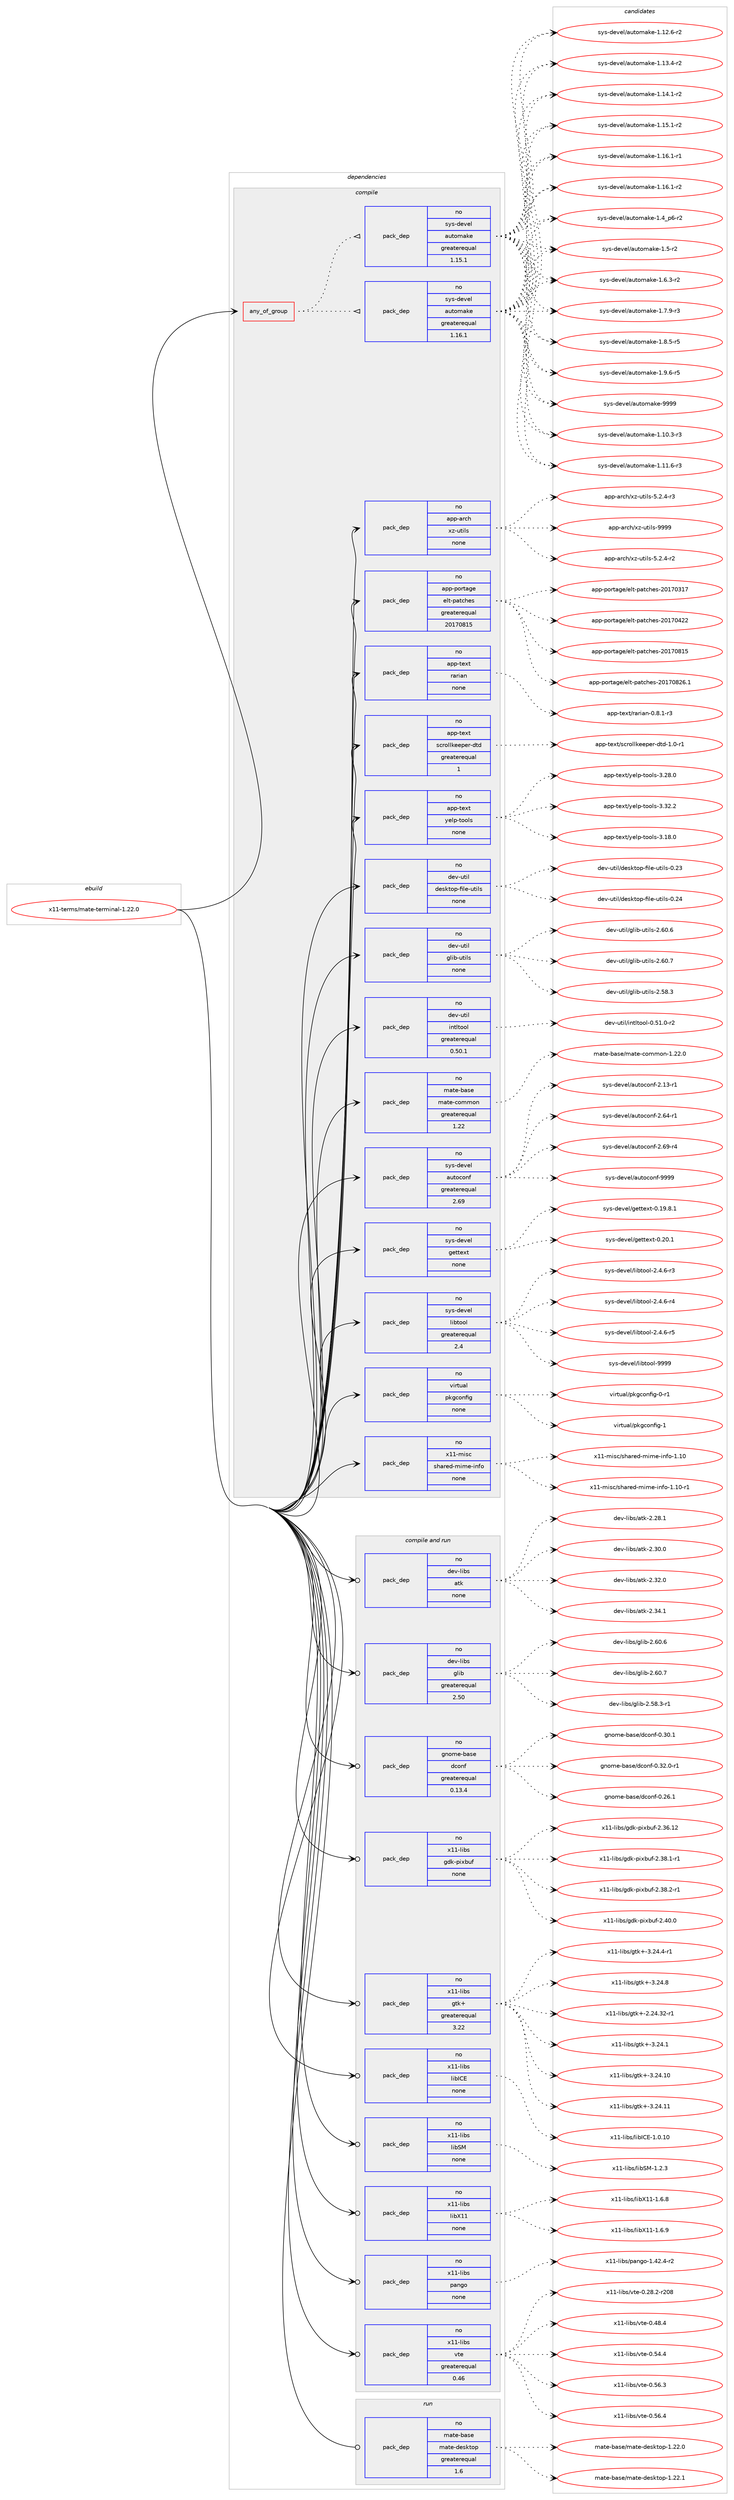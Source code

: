 digraph prolog {

# *************
# Graph options
# *************

newrank=true;
concentrate=true;
compound=true;
graph [rankdir=LR,fontname=Helvetica,fontsize=10,ranksep=1.5];#, ranksep=2.5, nodesep=0.2];
edge  [arrowhead=vee];
node  [fontname=Helvetica,fontsize=10];

# **********
# The ebuild
# **********

subgraph cluster_leftcol {
color=gray;
rank=same;
label=<<i>ebuild</i>>;
id [label="x11-terms/mate-terminal-1.22.0", color=red, width=4, href="../x11-terms/mate-terminal-1.22.0.svg"];
}

# ****************
# The dependencies
# ****************

subgraph cluster_midcol {
color=gray;
label=<<i>dependencies</i>>;
subgraph cluster_compile {
fillcolor="#eeeeee";
style=filled;
label=<<i>compile</i>>;
subgraph any16172 {
dependency923965 [label=<<TABLE BORDER="0" CELLBORDER="1" CELLSPACING="0" CELLPADDING="4"><TR><TD CELLPADDING="10">any_of_group</TD></TR></TABLE>>, shape=none, color=red];subgraph pack686885 {
dependency923966 [label=<<TABLE BORDER="0" CELLBORDER="1" CELLSPACING="0" CELLPADDING="4" WIDTH="220"><TR><TD ROWSPAN="6" CELLPADDING="30">pack_dep</TD></TR><TR><TD WIDTH="110">no</TD></TR><TR><TD>sys-devel</TD></TR><TR><TD>automake</TD></TR><TR><TD>greaterequal</TD></TR><TR><TD>1.16.1</TD></TR></TABLE>>, shape=none, color=blue];
}
dependency923965:e -> dependency923966:w [weight=20,style="dotted",arrowhead="oinv"];
subgraph pack686886 {
dependency923967 [label=<<TABLE BORDER="0" CELLBORDER="1" CELLSPACING="0" CELLPADDING="4" WIDTH="220"><TR><TD ROWSPAN="6" CELLPADDING="30">pack_dep</TD></TR><TR><TD WIDTH="110">no</TD></TR><TR><TD>sys-devel</TD></TR><TR><TD>automake</TD></TR><TR><TD>greaterequal</TD></TR><TR><TD>1.15.1</TD></TR></TABLE>>, shape=none, color=blue];
}
dependency923965:e -> dependency923967:w [weight=20,style="dotted",arrowhead="oinv"];
}
id:e -> dependency923965:w [weight=20,style="solid",arrowhead="vee"];
subgraph pack686887 {
dependency923968 [label=<<TABLE BORDER="0" CELLBORDER="1" CELLSPACING="0" CELLPADDING="4" WIDTH="220"><TR><TD ROWSPAN="6" CELLPADDING="30">pack_dep</TD></TR><TR><TD WIDTH="110">no</TD></TR><TR><TD>app-arch</TD></TR><TR><TD>xz-utils</TD></TR><TR><TD>none</TD></TR><TR><TD></TD></TR></TABLE>>, shape=none, color=blue];
}
id:e -> dependency923968:w [weight=20,style="solid",arrowhead="vee"];
subgraph pack686888 {
dependency923969 [label=<<TABLE BORDER="0" CELLBORDER="1" CELLSPACING="0" CELLPADDING="4" WIDTH="220"><TR><TD ROWSPAN="6" CELLPADDING="30">pack_dep</TD></TR><TR><TD WIDTH="110">no</TD></TR><TR><TD>app-portage</TD></TR><TR><TD>elt-patches</TD></TR><TR><TD>greaterequal</TD></TR><TR><TD>20170815</TD></TR></TABLE>>, shape=none, color=blue];
}
id:e -> dependency923969:w [weight=20,style="solid",arrowhead="vee"];
subgraph pack686889 {
dependency923970 [label=<<TABLE BORDER="0" CELLBORDER="1" CELLSPACING="0" CELLPADDING="4" WIDTH="220"><TR><TD ROWSPAN="6" CELLPADDING="30">pack_dep</TD></TR><TR><TD WIDTH="110">no</TD></TR><TR><TD>app-text</TD></TR><TR><TD>rarian</TD></TR><TR><TD>none</TD></TR><TR><TD></TD></TR></TABLE>>, shape=none, color=blue];
}
id:e -> dependency923970:w [weight=20,style="solid",arrowhead="vee"];
subgraph pack686890 {
dependency923971 [label=<<TABLE BORDER="0" CELLBORDER="1" CELLSPACING="0" CELLPADDING="4" WIDTH="220"><TR><TD ROWSPAN="6" CELLPADDING="30">pack_dep</TD></TR><TR><TD WIDTH="110">no</TD></TR><TR><TD>app-text</TD></TR><TR><TD>scrollkeeper-dtd</TD></TR><TR><TD>greaterequal</TD></TR><TR><TD>1</TD></TR></TABLE>>, shape=none, color=blue];
}
id:e -> dependency923971:w [weight=20,style="solid",arrowhead="vee"];
subgraph pack686891 {
dependency923972 [label=<<TABLE BORDER="0" CELLBORDER="1" CELLSPACING="0" CELLPADDING="4" WIDTH="220"><TR><TD ROWSPAN="6" CELLPADDING="30">pack_dep</TD></TR><TR><TD WIDTH="110">no</TD></TR><TR><TD>app-text</TD></TR><TR><TD>yelp-tools</TD></TR><TR><TD>none</TD></TR><TR><TD></TD></TR></TABLE>>, shape=none, color=blue];
}
id:e -> dependency923972:w [weight=20,style="solid",arrowhead="vee"];
subgraph pack686892 {
dependency923973 [label=<<TABLE BORDER="0" CELLBORDER="1" CELLSPACING="0" CELLPADDING="4" WIDTH="220"><TR><TD ROWSPAN="6" CELLPADDING="30">pack_dep</TD></TR><TR><TD WIDTH="110">no</TD></TR><TR><TD>dev-util</TD></TR><TR><TD>desktop-file-utils</TD></TR><TR><TD>none</TD></TR><TR><TD></TD></TR></TABLE>>, shape=none, color=blue];
}
id:e -> dependency923973:w [weight=20,style="solid",arrowhead="vee"];
subgraph pack686893 {
dependency923974 [label=<<TABLE BORDER="0" CELLBORDER="1" CELLSPACING="0" CELLPADDING="4" WIDTH="220"><TR><TD ROWSPAN="6" CELLPADDING="30">pack_dep</TD></TR><TR><TD WIDTH="110">no</TD></TR><TR><TD>dev-util</TD></TR><TR><TD>glib-utils</TD></TR><TR><TD>none</TD></TR><TR><TD></TD></TR></TABLE>>, shape=none, color=blue];
}
id:e -> dependency923974:w [weight=20,style="solid",arrowhead="vee"];
subgraph pack686894 {
dependency923975 [label=<<TABLE BORDER="0" CELLBORDER="1" CELLSPACING="0" CELLPADDING="4" WIDTH="220"><TR><TD ROWSPAN="6" CELLPADDING="30">pack_dep</TD></TR><TR><TD WIDTH="110">no</TD></TR><TR><TD>dev-util</TD></TR><TR><TD>intltool</TD></TR><TR><TD>greaterequal</TD></TR><TR><TD>0.50.1</TD></TR></TABLE>>, shape=none, color=blue];
}
id:e -> dependency923975:w [weight=20,style="solid",arrowhead="vee"];
subgraph pack686895 {
dependency923976 [label=<<TABLE BORDER="0" CELLBORDER="1" CELLSPACING="0" CELLPADDING="4" WIDTH="220"><TR><TD ROWSPAN="6" CELLPADDING="30">pack_dep</TD></TR><TR><TD WIDTH="110">no</TD></TR><TR><TD>mate-base</TD></TR><TR><TD>mate-common</TD></TR><TR><TD>greaterequal</TD></TR><TR><TD>1.22</TD></TR></TABLE>>, shape=none, color=blue];
}
id:e -> dependency923976:w [weight=20,style="solid",arrowhead="vee"];
subgraph pack686896 {
dependency923977 [label=<<TABLE BORDER="0" CELLBORDER="1" CELLSPACING="0" CELLPADDING="4" WIDTH="220"><TR><TD ROWSPAN="6" CELLPADDING="30">pack_dep</TD></TR><TR><TD WIDTH="110">no</TD></TR><TR><TD>sys-devel</TD></TR><TR><TD>autoconf</TD></TR><TR><TD>greaterequal</TD></TR><TR><TD>2.69</TD></TR></TABLE>>, shape=none, color=blue];
}
id:e -> dependency923977:w [weight=20,style="solid",arrowhead="vee"];
subgraph pack686897 {
dependency923978 [label=<<TABLE BORDER="0" CELLBORDER="1" CELLSPACING="0" CELLPADDING="4" WIDTH="220"><TR><TD ROWSPAN="6" CELLPADDING="30">pack_dep</TD></TR><TR><TD WIDTH="110">no</TD></TR><TR><TD>sys-devel</TD></TR><TR><TD>gettext</TD></TR><TR><TD>none</TD></TR><TR><TD></TD></TR></TABLE>>, shape=none, color=blue];
}
id:e -> dependency923978:w [weight=20,style="solid",arrowhead="vee"];
subgraph pack686898 {
dependency923979 [label=<<TABLE BORDER="0" CELLBORDER="1" CELLSPACING="0" CELLPADDING="4" WIDTH="220"><TR><TD ROWSPAN="6" CELLPADDING="30">pack_dep</TD></TR><TR><TD WIDTH="110">no</TD></TR><TR><TD>sys-devel</TD></TR><TR><TD>libtool</TD></TR><TR><TD>greaterequal</TD></TR><TR><TD>2.4</TD></TR></TABLE>>, shape=none, color=blue];
}
id:e -> dependency923979:w [weight=20,style="solid",arrowhead="vee"];
subgraph pack686899 {
dependency923980 [label=<<TABLE BORDER="0" CELLBORDER="1" CELLSPACING="0" CELLPADDING="4" WIDTH="220"><TR><TD ROWSPAN="6" CELLPADDING="30">pack_dep</TD></TR><TR><TD WIDTH="110">no</TD></TR><TR><TD>virtual</TD></TR><TR><TD>pkgconfig</TD></TR><TR><TD>none</TD></TR><TR><TD></TD></TR></TABLE>>, shape=none, color=blue];
}
id:e -> dependency923980:w [weight=20,style="solid",arrowhead="vee"];
subgraph pack686900 {
dependency923981 [label=<<TABLE BORDER="0" CELLBORDER="1" CELLSPACING="0" CELLPADDING="4" WIDTH="220"><TR><TD ROWSPAN="6" CELLPADDING="30">pack_dep</TD></TR><TR><TD WIDTH="110">no</TD></TR><TR><TD>x11-misc</TD></TR><TR><TD>shared-mime-info</TD></TR><TR><TD>none</TD></TR><TR><TD></TD></TR></TABLE>>, shape=none, color=blue];
}
id:e -> dependency923981:w [weight=20,style="solid",arrowhead="vee"];
}
subgraph cluster_compileandrun {
fillcolor="#eeeeee";
style=filled;
label=<<i>compile and run</i>>;
subgraph pack686901 {
dependency923982 [label=<<TABLE BORDER="0" CELLBORDER="1" CELLSPACING="0" CELLPADDING="4" WIDTH="220"><TR><TD ROWSPAN="6" CELLPADDING="30">pack_dep</TD></TR><TR><TD WIDTH="110">no</TD></TR><TR><TD>dev-libs</TD></TR><TR><TD>atk</TD></TR><TR><TD>none</TD></TR><TR><TD></TD></TR></TABLE>>, shape=none, color=blue];
}
id:e -> dependency923982:w [weight=20,style="solid",arrowhead="odotvee"];
subgraph pack686902 {
dependency923983 [label=<<TABLE BORDER="0" CELLBORDER="1" CELLSPACING="0" CELLPADDING="4" WIDTH="220"><TR><TD ROWSPAN="6" CELLPADDING="30">pack_dep</TD></TR><TR><TD WIDTH="110">no</TD></TR><TR><TD>dev-libs</TD></TR><TR><TD>glib</TD></TR><TR><TD>greaterequal</TD></TR><TR><TD>2.50</TD></TR></TABLE>>, shape=none, color=blue];
}
id:e -> dependency923983:w [weight=20,style="solid",arrowhead="odotvee"];
subgraph pack686903 {
dependency923984 [label=<<TABLE BORDER="0" CELLBORDER="1" CELLSPACING="0" CELLPADDING="4" WIDTH="220"><TR><TD ROWSPAN="6" CELLPADDING="30">pack_dep</TD></TR><TR><TD WIDTH="110">no</TD></TR><TR><TD>gnome-base</TD></TR><TR><TD>dconf</TD></TR><TR><TD>greaterequal</TD></TR><TR><TD>0.13.4</TD></TR></TABLE>>, shape=none, color=blue];
}
id:e -> dependency923984:w [weight=20,style="solid",arrowhead="odotvee"];
subgraph pack686904 {
dependency923985 [label=<<TABLE BORDER="0" CELLBORDER="1" CELLSPACING="0" CELLPADDING="4" WIDTH="220"><TR><TD ROWSPAN="6" CELLPADDING="30">pack_dep</TD></TR><TR><TD WIDTH="110">no</TD></TR><TR><TD>x11-libs</TD></TR><TR><TD>gdk-pixbuf</TD></TR><TR><TD>none</TD></TR><TR><TD></TD></TR></TABLE>>, shape=none, color=blue];
}
id:e -> dependency923985:w [weight=20,style="solid",arrowhead="odotvee"];
subgraph pack686905 {
dependency923986 [label=<<TABLE BORDER="0" CELLBORDER="1" CELLSPACING="0" CELLPADDING="4" WIDTH="220"><TR><TD ROWSPAN="6" CELLPADDING="30">pack_dep</TD></TR><TR><TD WIDTH="110">no</TD></TR><TR><TD>x11-libs</TD></TR><TR><TD>gtk+</TD></TR><TR><TD>greaterequal</TD></TR><TR><TD>3.22</TD></TR></TABLE>>, shape=none, color=blue];
}
id:e -> dependency923986:w [weight=20,style="solid",arrowhead="odotvee"];
subgraph pack686906 {
dependency923987 [label=<<TABLE BORDER="0" CELLBORDER="1" CELLSPACING="0" CELLPADDING="4" WIDTH="220"><TR><TD ROWSPAN="6" CELLPADDING="30">pack_dep</TD></TR><TR><TD WIDTH="110">no</TD></TR><TR><TD>x11-libs</TD></TR><TR><TD>libICE</TD></TR><TR><TD>none</TD></TR><TR><TD></TD></TR></TABLE>>, shape=none, color=blue];
}
id:e -> dependency923987:w [weight=20,style="solid",arrowhead="odotvee"];
subgraph pack686907 {
dependency923988 [label=<<TABLE BORDER="0" CELLBORDER="1" CELLSPACING="0" CELLPADDING="4" WIDTH="220"><TR><TD ROWSPAN="6" CELLPADDING="30">pack_dep</TD></TR><TR><TD WIDTH="110">no</TD></TR><TR><TD>x11-libs</TD></TR><TR><TD>libSM</TD></TR><TR><TD>none</TD></TR><TR><TD></TD></TR></TABLE>>, shape=none, color=blue];
}
id:e -> dependency923988:w [weight=20,style="solid",arrowhead="odotvee"];
subgraph pack686908 {
dependency923989 [label=<<TABLE BORDER="0" CELLBORDER="1" CELLSPACING="0" CELLPADDING="4" WIDTH="220"><TR><TD ROWSPAN="6" CELLPADDING="30">pack_dep</TD></TR><TR><TD WIDTH="110">no</TD></TR><TR><TD>x11-libs</TD></TR><TR><TD>libX11</TD></TR><TR><TD>none</TD></TR><TR><TD></TD></TR></TABLE>>, shape=none, color=blue];
}
id:e -> dependency923989:w [weight=20,style="solid",arrowhead="odotvee"];
subgraph pack686909 {
dependency923990 [label=<<TABLE BORDER="0" CELLBORDER="1" CELLSPACING="0" CELLPADDING="4" WIDTH="220"><TR><TD ROWSPAN="6" CELLPADDING="30">pack_dep</TD></TR><TR><TD WIDTH="110">no</TD></TR><TR><TD>x11-libs</TD></TR><TR><TD>pango</TD></TR><TR><TD>none</TD></TR><TR><TD></TD></TR></TABLE>>, shape=none, color=blue];
}
id:e -> dependency923990:w [weight=20,style="solid",arrowhead="odotvee"];
subgraph pack686910 {
dependency923991 [label=<<TABLE BORDER="0" CELLBORDER="1" CELLSPACING="0" CELLPADDING="4" WIDTH="220"><TR><TD ROWSPAN="6" CELLPADDING="30">pack_dep</TD></TR><TR><TD WIDTH="110">no</TD></TR><TR><TD>x11-libs</TD></TR><TR><TD>vte</TD></TR><TR><TD>greaterequal</TD></TR><TR><TD>0.46</TD></TR></TABLE>>, shape=none, color=blue];
}
id:e -> dependency923991:w [weight=20,style="solid",arrowhead="odotvee"];
}
subgraph cluster_run {
fillcolor="#eeeeee";
style=filled;
label=<<i>run</i>>;
subgraph pack686911 {
dependency923992 [label=<<TABLE BORDER="0" CELLBORDER="1" CELLSPACING="0" CELLPADDING="4" WIDTH="220"><TR><TD ROWSPAN="6" CELLPADDING="30">pack_dep</TD></TR><TR><TD WIDTH="110">no</TD></TR><TR><TD>mate-base</TD></TR><TR><TD>mate-desktop</TD></TR><TR><TD>greaterequal</TD></TR><TR><TD>1.6</TD></TR></TABLE>>, shape=none, color=blue];
}
id:e -> dependency923992:w [weight=20,style="solid",arrowhead="odot"];
}
}

# **************
# The candidates
# **************

subgraph cluster_choices {
rank=same;
color=gray;
label=<<i>candidates</i>>;

subgraph choice686885 {
color=black;
nodesep=1;
choice11512111545100101118101108479711711611110997107101454946494846514511451 [label="sys-devel/automake-1.10.3-r3", color=red, width=4,href="../sys-devel/automake-1.10.3-r3.svg"];
choice11512111545100101118101108479711711611110997107101454946494946544511451 [label="sys-devel/automake-1.11.6-r3", color=red, width=4,href="../sys-devel/automake-1.11.6-r3.svg"];
choice11512111545100101118101108479711711611110997107101454946495046544511450 [label="sys-devel/automake-1.12.6-r2", color=red, width=4,href="../sys-devel/automake-1.12.6-r2.svg"];
choice11512111545100101118101108479711711611110997107101454946495146524511450 [label="sys-devel/automake-1.13.4-r2", color=red, width=4,href="../sys-devel/automake-1.13.4-r2.svg"];
choice11512111545100101118101108479711711611110997107101454946495246494511450 [label="sys-devel/automake-1.14.1-r2", color=red, width=4,href="../sys-devel/automake-1.14.1-r2.svg"];
choice11512111545100101118101108479711711611110997107101454946495346494511450 [label="sys-devel/automake-1.15.1-r2", color=red, width=4,href="../sys-devel/automake-1.15.1-r2.svg"];
choice11512111545100101118101108479711711611110997107101454946495446494511449 [label="sys-devel/automake-1.16.1-r1", color=red, width=4,href="../sys-devel/automake-1.16.1-r1.svg"];
choice11512111545100101118101108479711711611110997107101454946495446494511450 [label="sys-devel/automake-1.16.1-r2", color=red, width=4,href="../sys-devel/automake-1.16.1-r2.svg"];
choice115121115451001011181011084797117116111109971071014549465295112544511450 [label="sys-devel/automake-1.4_p6-r2", color=red, width=4,href="../sys-devel/automake-1.4_p6-r2.svg"];
choice11512111545100101118101108479711711611110997107101454946534511450 [label="sys-devel/automake-1.5-r2", color=red, width=4,href="../sys-devel/automake-1.5-r2.svg"];
choice115121115451001011181011084797117116111109971071014549465446514511450 [label="sys-devel/automake-1.6.3-r2", color=red, width=4,href="../sys-devel/automake-1.6.3-r2.svg"];
choice115121115451001011181011084797117116111109971071014549465546574511451 [label="sys-devel/automake-1.7.9-r3", color=red, width=4,href="../sys-devel/automake-1.7.9-r3.svg"];
choice115121115451001011181011084797117116111109971071014549465646534511453 [label="sys-devel/automake-1.8.5-r5", color=red, width=4,href="../sys-devel/automake-1.8.5-r5.svg"];
choice115121115451001011181011084797117116111109971071014549465746544511453 [label="sys-devel/automake-1.9.6-r5", color=red, width=4,href="../sys-devel/automake-1.9.6-r5.svg"];
choice115121115451001011181011084797117116111109971071014557575757 [label="sys-devel/automake-9999", color=red, width=4,href="../sys-devel/automake-9999.svg"];
dependency923966:e -> choice11512111545100101118101108479711711611110997107101454946494846514511451:w [style=dotted,weight="100"];
dependency923966:e -> choice11512111545100101118101108479711711611110997107101454946494946544511451:w [style=dotted,weight="100"];
dependency923966:e -> choice11512111545100101118101108479711711611110997107101454946495046544511450:w [style=dotted,weight="100"];
dependency923966:e -> choice11512111545100101118101108479711711611110997107101454946495146524511450:w [style=dotted,weight="100"];
dependency923966:e -> choice11512111545100101118101108479711711611110997107101454946495246494511450:w [style=dotted,weight="100"];
dependency923966:e -> choice11512111545100101118101108479711711611110997107101454946495346494511450:w [style=dotted,weight="100"];
dependency923966:e -> choice11512111545100101118101108479711711611110997107101454946495446494511449:w [style=dotted,weight="100"];
dependency923966:e -> choice11512111545100101118101108479711711611110997107101454946495446494511450:w [style=dotted,weight="100"];
dependency923966:e -> choice115121115451001011181011084797117116111109971071014549465295112544511450:w [style=dotted,weight="100"];
dependency923966:e -> choice11512111545100101118101108479711711611110997107101454946534511450:w [style=dotted,weight="100"];
dependency923966:e -> choice115121115451001011181011084797117116111109971071014549465446514511450:w [style=dotted,weight="100"];
dependency923966:e -> choice115121115451001011181011084797117116111109971071014549465546574511451:w [style=dotted,weight="100"];
dependency923966:e -> choice115121115451001011181011084797117116111109971071014549465646534511453:w [style=dotted,weight="100"];
dependency923966:e -> choice115121115451001011181011084797117116111109971071014549465746544511453:w [style=dotted,weight="100"];
dependency923966:e -> choice115121115451001011181011084797117116111109971071014557575757:w [style=dotted,weight="100"];
}
subgraph choice686886 {
color=black;
nodesep=1;
choice11512111545100101118101108479711711611110997107101454946494846514511451 [label="sys-devel/automake-1.10.3-r3", color=red, width=4,href="../sys-devel/automake-1.10.3-r3.svg"];
choice11512111545100101118101108479711711611110997107101454946494946544511451 [label="sys-devel/automake-1.11.6-r3", color=red, width=4,href="../sys-devel/automake-1.11.6-r3.svg"];
choice11512111545100101118101108479711711611110997107101454946495046544511450 [label="sys-devel/automake-1.12.6-r2", color=red, width=4,href="../sys-devel/automake-1.12.6-r2.svg"];
choice11512111545100101118101108479711711611110997107101454946495146524511450 [label="sys-devel/automake-1.13.4-r2", color=red, width=4,href="../sys-devel/automake-1.13.4-r2.svg"];
choice11512111545100101118101108479711711611110997107101454946495246494511450 [label="sys-devel/automake-1.14.1-r2", color=red, width=4,href="../sys-devel/automake-1.14.1-r2.svg"];
choice11512111545100101118101108479711711611110997107101454946495346494511450 [label="sys-devel/automake-1.15.1-r2", color=red, width=4,href="../sys-devel/automake-1.15.1-r2.svg"];
choice11512111545100101118101108479711711611110997107101454946495446494511449 [label="sys-devel/automake-1.16.1-r1", color=red, width=4,href="../sys-devel/automake-1.16.1-r1.svg"];
choice11512111545100101118101108479711711611110997107101454946495446494511450 [label="sys-devel/automake-1.16.1-r2", color=red, width=4,href="../sys-devel/automake-1.16.1-r2.svg"];
choice115121115451001011181011084797117116111109971071014549465295112544511450 [label="sys-devel/automake-1.4_p6-r2", color=red, width=4,href="../sys-devel/automake-1.4_p6-r2.svg"];
choice11512111545100101118101108479711711611110997107101454946534511450 [label="sys-devel/automake-1.5-r2", color=red, width=4,href="../sys-devel/automake-1.5-r2.svg"];
choice115121115451001011181011084797117116111109971071014549465446514511450 [label="sys-devel/automake-1.6.3-r2", color=red, width=4,href="../sys-devel/automake-1.6.3-r2.svg"];
choice115121115451001011181011084797117116111109971071014549465546574511451 [label="sys-devel/automake-1.7.9-r3", color=red, width=4,href="../sys-devel/automake-1.7.9-r3.svg"];
choice115121115451001011181011084797117116111109971071014549465646534511453 [label="sys-devel/automake-1.8.5-r5", color=red, width=4,href="../sys-devel/automake-1.8.5-r5.svg"];
choice115121115451001011181011084797117116111109971071014549465746544511453 [label="sys-devel/automake-1.9.6-r5", color=red, width=4,href="../sys-devel/automake-1.9.6-r5.svg"];
choice115121115451001011181011084797117116111109971071014557575757 [label="sys-devel/automake-9999", color=red, width=4,href="../sys-devel/automake-9999.svg"];
dependency923967:e -> choice11512111545100101118101108479711711611110997107101454946494846514511451:w [style=dotted,weight="100"];
dependency923967:e -> choice11512111545100101118101108479711711611110997107101454946494946544511451:w [style=dotted,weight="100"];
dependency923967:e -> choice11512111545100101118101108479711711611110997107101454946495046544511450:w [style=dotted,weight="100"];
dependency923967:e -> choice11512111545100101118101108479711711611110997107101454946495146524511450:w [style=dotted,weight="100"];
dependency923967:e -> choice11512111545100101118101108479711711611110997107101454946495246494511450:w [style=dotted,weight="100"];
dependency923967:e -> choice11512111545100101118101108479711711611110997107101454946495346494511450:w [style=dotted,weight="100"];
dependency923967:e -> choice11512111545100101118101108479711711611110997107101454946495446494511449:w [style=dotted,weight="100"];
dependency923967:e -> choice11512111545100101118101108479711711611110997107101454946495446494511450:w [style=dotted,weight="100"];
dependency923967:e -> choice115121115451001011181011084797117116111109971071014549465295112544511450:w [style=dotted,weight="100"];
dependency923967:e -> choice11512111545100101118101108479711711611110997107101454946534511450:w [style=dotted,weight="100"];
dependency923967:e -> choice115121115451001011181011084797117116111109971071014549465446514511450:w [style=dotted,weight="100"];
dependency923967:e -> choice115121115451001011181011084797117116111109971071014549465546574511451:w [style=dotted,weight="100"];
dependency923967:e -> choice115121115451001011181011084797117116111109971071014549465646534511453:w [style=dotted,weight="100"];
dependency923967:e -> choice115121115451001011181011084797117116111109971071014549465746544511453:w [style=dotted,weight="100"];
dependency923967:e -> choice115121115451001011181011084797117116111109971071014557575757:w [style=dotted,weight="100"];
}
subgraph choice686887 {
color=black;
nodesep=1;
choice9711211245971149910447120122451171161051081154553465046524511450 [label="app-arch/xz-utils-5.2.4-r2", color=red, width=4,href="../app-arch/xz-utils-5.2.4-r2.svg"];
choice9711211245971149910447120122451171161051081154553465046524511451 [label="app-arch/xz-utils-5.2.4-r3", color=red, width=4,href="../app-arch/xz-utils-5.2.4-r3.svg"];
choice9711211245971149910447120122451171161051081154557575757 [label="app-arch/xz-utils-9999", color=red, width=4,href="../app-arch/xz-utils-9999.svg"];
dependency923968:e -> choice9711211245971149910447120122451171161051081154553465046524511450:w [style=dotted,weight="100"];
dependency923968:e -> choice9711211245971149910447120122451171161051081154553465046524511451:w [style=dotted,weight="100"];
dependency923968:e -> choice9711211245971149910447120122451171161051081154557575757:w [style=dotted,weight="100"];
}
subgraph choice686888 {
color=black;
nodesep=1;
choice97112112451121111141169710310147101108116451129711699104101115455048495548514955 [label="app-portage/elt-patches-20170317", color=red, width=4,href="../app-portage/elt-patches-20170317.svg"];
choice97112112451121111141169710310147101108116451129711699104101115455048495548525050 [label="app-portage/elt-patches-20170422", color=red, width=4,href="../app-portage/elt-patches-20170422.svg"];
choice97112112451121111141169710310147101108116451129711699104101115455048495548564953 [label="app-portage/elt-patches-20170815", color=red, width=4,href="../app-portage/elt-patches-20170815.svg"];
choice971121124511211111411697103101471011081164511297116991041011154550484955485650544649 [label="app-portage/elt-patches-20170826.1", color=red, width=4,href="../app-portage/elt-patches-20170826.1.svg"];
dependency923969:e -> choice97112112451121111141169710310147101108116451129711699104101115455048495548514955:w [style=dotted,weight="100"];
dependency923969:e -> choice97112112451121111141169710310147101108116451129711699104101115455048495548525050:w [style=dotted,weight="100"];
dependency923969:e -> choice97112112451121111141169710310147101108116451129711699104101115455048495548564953:w [style=dotted,weight="100"];
dependency923969:e -> choice971121124511211111411697103101471011081164511297116991041011154550484955485650544649:w [style=dotted,weight="100"];
}
subgraph choice686889 {
color=black;
nodesep=1;
choice97112112451161011201164711497114105971104548465646494511451 [label="app-text/rarian-0.8.1-r3", color=red, width=4,href="../app-text/rarian-0.8.1-r3.svg"];
dependency923970:e -> choice97112112451161011201164711497114105971104548465646494511451:w [style=dotted,weight="100"];
}
subgraph choice686890 {
color=black;
nodesep=1;
choice9711211245116101120116471159911411110810810710110111210111445100116100454946484511449 [label="app-text/scrollkeeper-dtd-1.0-r1", color=red, width=4,href="../app-text/scrollkeeper-dtd-1.0-r1.svg"];
dependency923971:e -> choice9711211245116101120116471159911411110810810710110111210111445100116100454946484511449:w [style=dotted,weight="100"];
}
subgraph choice686891 {
color=black;
nodesep=1;
choice9711211245116101120116471211011081124511611111110811545514649564648 [label="app-text/yelp-tools-3.18.0", color=red, width=4,href="../app-text/yelp-tools-3.18.0.svg"];
choice9711211245116101120116471211011081124511611111110811545514650564648 [label="app-text/yelp-tools-3.28.0", color=red, width=4,href="../app-text/yelp-tools-3.28.0.svg"];
choice9711211245116101120116471211011081124511611111110811545514651504650 [label="app-text/yelp-tools-3.32.2", color=red, width=4,href="../app-text/yelp-tools-3.32.2.svg"];
dependency923972:e -> choice9711211245116101120116471211011081124511611111110811545514649564648:w [style=dotted,weight="100"];
dependency923972:e -> choice9711211245116101120116471211011081124511611111110811545514650564648:w [style=dotted,weight="100"];
dependency923972:e -> choice9711211245116101120116471211011081124511611111110811545514651504650:w [style=dotted,weight="100"];
}
subgraph choice686892 {
color=black;
nodesep=1;
choice100101118451171161051084710010111510711611111245102105108101451171161051081154548465051 [label="dev-util/desktop-file-utils-0.23", color=red, width=4,href="../dev-util/desktop-file-utils-0.23.svg"];
choice100101118451171161051084710010111510711611111245102105108101451171161051081154548465052 [label="dev-util/desktop-file-utils-0.24", color=red, width=4,href="../dev-util/desktop-file-utils-0.24.svg"];
dependency923973:e -> choice100101118451171161051084710010111510711611111245102105108101451171161051081154548465051:w [style=dotted,weight="100"];
dependency923973:e -> choice100101118451171161051084710010111510711611111245102105108101451171161051081154548465052:w [style=dotted,weight="100"];
}
subgraph choice686893 {
color=black;
nodesep=1;
choice1001011184511711610510847103108105984511711610510811545504653564651 [label="dev-util/glib-utils-2.58.3", color=red, width=4,href="../dev-util/glib-utils-2.58.3.svg"];
choice1001011184511711610510847103108105984511711610510811545504654484654 [label="dev-util/glib-utils-2.60.6", color=red, width=4,href="../dev-util/glib-utils-2.60.6.svg"];
choice1001011184511711610510847103108105984511711610510811545504654484655 [label="dev-util/glib-utils-2.60.7", color=red, width=4,href="../dev-util/glib-utils-2.60.7.svg"];
dependency923974:e -> choice1001011184511711610510847103108105984511711610510811545504653564651:w [style=dotted,weight="100"];
dependency923974:e -> choice1001011184511711610510847103108105984511711610510811545504654484654:w [style=dotted,weight="100"];
dependency923974:e -> choice1001011184511711610510847103108105984511711610510811545504654484655:w [style=dotted,weight="100"];
}
subgraph choice686894 {
color=black;
nodesep=1;
choice1001011184511711610510847105110116108116111111108454846534946484511450 [label="dev-util/intltool-0.51.0-r2", color=red, width=4,href="../dev-util/intltool-0.51.0-r2.svg"];
dependency923975:e -> choice1001011184511711610510847105110116108116111111108454846534946484511450:w [style=dotted,weight="100"];
}
subgraph choice686895 {
color=black;
nodesep=1;
choice109971161014598971151014710997116101459911110910911111045494650504648 [label="mate-base/mate-common-1.22.0", color=red, width=4,href="../mate-base/mate-common-1.22.0.svg"];
dependency923976:e -> choice109971161014598971151014710997116101459911110910911111045494650504648:w [style=dotted,weight="100"];
}
subgraph choice686896 {
color=black;
nodesep=1;
choice1151211154510010111810110847971171161119911111010245504649514511449 [label="sys-devel/autoconf-2.13-r1", color=red, width=4,href="../sys-devel/autoconf-2.13-r1.svg"];
choice1151211154510010111810110847971171161119911111010245504654524511449 [label="sys-devel/autoconf-2.64-r1", color=red, width=4,href="../sys-devel/autoconf-2.64-r1.svg"];
choice1151211154510010111810110847971171161119911111010245504654574511452 [label="sys-devel/autoconf-2.69-r4", color=red, width=4,href="../sys-devel/autoconf-2.69-r4.svg"];
choice115121115451001011181011084797117116111991111101024557575757 [label="sys-devel/autoconf-9999", color=red, width=4,href="../sys-devel/autoconf-9999.svg"];
dependency923977:e -> choice1151211154510010111810110847971171161119911111010245504649514511449:w [style=dotted,weight="100"];
dependency923977:e -> choice1151211154510010111810110847971171161119911111010245504654524511449:w [style=dotted,weight="100"];
dependency923977:e -> choice1151211154510010111810110847971171161119911111010245504654574511452:w [style=dotted,weight="100"];
dependency923977:e -> choice115121115451001011181011084797117116111991111101024557575757:w [style=dotted,weight="100"];
}
subgraph choice686897 {
color=black;
nodesep=1;
choice1151211154510010111810110847103101116116101120116454846495746564649 [label="sys-devel/gettext-0.19.8.1", color=red, width=4,href="../sys-devel/gettext-0.19.8.1.svg"];
choice115121115451001011181011084710310111611610112011645484650484649 [label="sys-devel/gettext-0.20.1", color=red, width=4,href="../sys-devel/gettext-0.20.1.svg"];
dependency923978:e -> choice1151211154510010111810110847103101116116101120116454846495746564649:w [style=dotted,weight="100"];
dependency923978:e -> choice115121115451001011181011084710310111611610112011645484650484649:w [style=dotted,weight="100"];
}
subgraph choice686898 {
color=black;
nodesep=1;
choice1151211154510010111810110847108105981161111111084550465246544511451 [label="sys-devel/libtool-2.4.6-r3", color=red, width=4,href="../sys-devel/libtool-2.4.6-r3.svg"];
choice1151211154510010111810110847108105981161111111084550465246544511452 [label="sys-devel/libtool-2.4.6-r4", color=red, width=4,href="../sys-devel/libtool-2.4.6-r4.svg"];
choice1151211154510010111810110847108105981161111111084550465246544511453 [label="sys-devel/libtool-2.4.6-r5", color=red, width=4,href="../sys-devel/libtool-2.4.6-r5.svg"];
choice1151211154510010111810110847108105981161111111084557575757 [label="sys-devel/libtool-9999", color=red, width=4,href="../sys-devel/libtool-9999.svg"];
dependency923979:e -> choice1151211154510010111810110847108105981161111111084550465246544511451:w [style=dotted,weight="100"];
dependency923979:e -> choice1151211154510010111810110847108105981161111111084550465246544511452:w [style=dotted,weight="100"];
dependency923979:e -> choice1151211154510010111810110847108105981161111111084550465246544511453:w [style=dotted,weight="100"];
dependency923979:e -> choice1151211154510010111810110847108105981161111111084557575757:w [style=dotted,weight="100"];
}
subgraph choice686899 {
color=black;
nodesep=1;
choice11810511411611797108471121071039911111010210510345484511449 [label="virtual/pkgconfig-0-r1", color=red, width=4,href="../virtual/pkgconfig-0-r1.svg"];
choice1181051141161179710847112107103991111101021051034549 [label="virtual/pkgconfig-1", color=red, width=4,href="../virtual/pkgconfig-1.svg"];
dependency923980:e -> choice11810511411611797108471121071039911111010210510345484511449:w [style=dotted,weight="100"];
dependency923980:e -> choice1181051141161179710847112107103991111101021051034549:w [style=dotted,weight="100"];
}
subgraph choice686900 {
color=black;
nodesep=1;
choice12049494510910511599471151049711410110045109105109101451051101021114549464948 [label="x11-misc/shared-mime-info-1.10", color=red, width=4,href="../x11-misc/shared-mime-info-1.10.svg"];
choice120494945109105115994711510497114101100451091051091014510511010211145494649484511449 [label="x11-misc/shared-mime-info-1.10-r1", color=red, width=4,href="../x11-misc/shared-mime-info-1.10-r1.svg"];
dependency923981:e -> choice12049494510910511599471151049711410110045109105109101451051101021114549464948:w [style=dotted,weight="100"];
dependency923981:e -> choice120494945109105115994711510497114101100451091051091014510511010211145494649484511449:w [style=dotted,weight="100"];
}
subgraph choice686901 {
color=black;
nodesep=1;
choice1001011184510810598115479711610745504650564649 [label="dev-libs/atk-2.28.1", color=red, width=4,href="../dev-libs/atk-2.28.1.svg"];
choice1001011184510810598115479711610745504651484648 [label="dev-libs/atk-2.30.0", color=red, width=4,href="../dev-libs/atk-2.30.0.svg"];
choice1001011184510810598115479711610745504651504648 [label="dev-libs/atk-2.32.0", color=red, width=4,href="../dev-libs/atk-2.32.0.svg"];
choice1001011184510810598115479711610745504651524649 [label="dev-libs/atk-2.34.1", color=red, width=4,href="../dev-libs/atk-2.34.1.svg"];
dependency923982:e -> choice1001011184510810598115479711610745504650564649:w [style=dotted,weight="100"];
dependency923982:e -> choice1001011184510810598115479711610745504651484648:w [style=dotted,weight="100"];
dependency923982:e -> choice1001011184510810598115479711610745504651504648:w [style=dotted,weight="100"];
dependency923982:e -> choice1001011184510810598115479711610745504651524649:w [style=dotted,weight="100"];
}
subgraph choice686902 {
color=black;
nodesep=1;
choice10010111845108105981154710310810598455046535646514511449 [label="dev-libs/glib-2.58.3-r1", color=red, width=4,href="../dev-libs/glib-2.58.3-r1.svg"];
choice1001011184510810598115471031081059845504654484654 [label="dev-libs/glib-2.60.6", color=red, width=4,href="../dev-libs/glib-2.60.6.svg"];
choice1001011184510810598115471031081059845504654484655 [label="dev-libs/glib-2.60.7", color=red, width=4,href="../dev-libs/glib-2.60.7.svg"];
dependency923983:e -> choice10010111845108105981154710310810598455046535646514511449:w [style=dotted,weight="100"];
dependency923983:e -> choice1001011184510810598115471031081059845504654484654:w [style=dotted,weight="100"];
dependency923983:e -> choice1001011184510810598115471031081059845504654484655:w [style=dotted,weight="100"];
}
subgraph choice686903 {
color=black;
nodesep=1;
choice103110111109101459897115101471009911111010245484650544649 [label="gnome-base/dconf-0.26.1", color=red, width=4,href="../gnome-base/dconf-0.26.1.svg"];
choice103110111109101459897115101471009911111010245484651484649 [label="gnome-base/dconf-0.30.1", color=red, width=4,href="../gnome-base/dconf-0.30.1.svg"];
choice1031101111091014598971151014710099111110102454846515046484511449 [label="gnome-base/dconf-0.32.0-r1", color=red, width=4,href="../gnome-base/dconf-0.32.0-r1.svg"];
dependency923984:e -> choice103110111109101459897115101471009911111010245484650544649:w [style=dotted,weight="100"];
dependency923984:e -> choice103110111109101459897115101471009911111010245484651484649:w [style=dotted,weight="100"];
dependency923984:e -> choice1031101111091014598971151014710099111110102454846515046484511449:w [style=dotted,weight="100"];
}
subgraph choice686904 {
color=black;
nodesep=1;
choice120494945108105981154710310010745112105120981171024550465154464950 [label="x11-libs/gdk-pixbuf-2.36.12", color=red, width=4,href="../x11-libs/gdk-pixbuf-2.36.12.svg"];
choice12049494510810598115471031001074511210512098117102455046515646494511449 [label="x11-libs/gdk-pixbuf-2.38.1-r1", color=red, width=4,href="../x11-libs/gdk-pixbuf-2.38.1-r1.svg"];
choice12049494510810598115471031001074511210512098117102455046515646504511449 [label="x11-libs/gdk-pixbuf-2.38.2-r1", color=red, width=4,href="../x11-libs/gdk-pixbuf-2.38.2-r1.svg"];
choice1204949451081059811547103100107451121051209811710245504652484648 [label="x11-libs/gdk-pixbuf-2.40.0", color=red, width=4,href="../x11-libs/gdk-pixbuf-2.40.0.svg"];
dependency923985:e -> choice120494945108105981154710310010745112105120981171024550465154464950:w [style=dotted,weight="100"];
dependency923985:e -> choice12049494510810598115471031001074511210512098117102455046515646494511449:w [style=dotted,weight="100"];
dependency923985:e -> choice12049494510810598115471031001074511210512098117102455046515646504511449:w [style=dotted,weight="100"];
dependency923985:e -> choice1204949451081059811547103100107451121051209811710245504652484648:w [style=dotted,weight="100"];
}
subgraph choice686905 {
color=black;
nodesep=1;
choice12049494510810598115471031161074345504650524651504511449 [label="x11-libs/gtk+-2.24.32-r1", color=red, width=4,href="../x11-libs/gtk+-2.24.32-r1.svg"];
choice12049494510810598115471031161074345514650524649 [label="x11-libs/gtk+-3.24.1", color=red, width=4,href="../x11-libs/gtk+-3.24.1.svg"];
choice1204949451081059811547103116107434551465052464948 [label="x11-libs/gtk+-3.24.10", color=red, width=4,href="../x11-libs/gtk+-3.24.10.svg"];
choice1204949451081059811547103116107434551465052464949 [label="x11-libs/gtk+-3.24.11", color=red, width=4,href="../x11-libs/gtk+-3.24.11.svg"];
choice120494945108105981154710311610743455146505246524511449 [label="x11-libs/gtk+-3.24.4-r1", color=red, width=4,href="../x11-libs/gtk+-3.24.4-r1.svg"];
choice12049494510810598115471031161074345514650524656 [label="x11-libs/gtk+-3.24.8", color=red, width=4,href="../x11-libs/gtk+-3.24.8.svg"];
dependency923986:e -> choice12049494510810598115471031161074345504650524651504511449:w [style=dotted,weight="100"];
dependency923986:e -> choice12049494510810598115471031161074345514650524649:w [style=dotted,weight="100"];
dependency923986:e -> choice1204949451081059811547103116107434551465052464948:w [style=dotted,weight="100"];
dependency923986:e -> choice1204949451081059811547103116107434551465052464949:w [style=dotted,weight="100"];
dependency923986:e -> choice120494945108105981154710311610743455146505246524511449:w [style=dotted,weight="100"];
dependency923986:e -> choice12049494510810598115471031161074345514650524656:w [style=dotted,weight="100"];
}
subgraph choice686906 {
color=black;
nodesep=1;
choice12049494510810598115471081059873676945494648464948 [label="x11-libs/libICE-1.0.10", color=red, width=4,href="../x11-libs/libICE-1.0.10.svg"];
dependency923987:e -> choice12049494510810598115471081059873676945494648464948:w [style=dotted,weight="100"];
}
subgraph choice686907 {
color=black;
nodesep=1;
choice1204949451081059811547108105988377454946504651 [label="x11-libs/libSM-1.2.3", color=red, width=4,href="../x11-libs/libSM-1.2.3.svg"];
dependency923988:e -> choice1204949451081059811547108105988377454946504651:w [style=dotted,weight="100"];
}
subgraph choice686908 {
color=black;
nodesep=1;
choice120494945108105981154710810598884949454946544656 [label="x11-libs/libX11-1.6.8", color=red, width=4,href="../x11-libs/libX11-1.6.8.svg"];
choice120494945108105981154710810598884949454946544657 [label="x11-libs/libX11-1.6.9", color=red, width=4,href="../x11-libs/libX11-1.6.9.svg"];
dependency923989:e -> choice120494945108105981154710810598884949454946544656:w [style=dotted,weight="100"];
dependency923989:e -> choice120494945108105981154710810598884949454946544657:w [style=dotted,weight="100"];
}
subgraph choice686909 {
color=black;
nodesep=1;
choice120494945108105981154711297110103111454946525046524511450 [label="x11-libs/pango-1.42.4-r2", color=red, width=4,href="../x11-libs/pango-1.42.4-r2.svg"];
dependency923990:e -> choice120494945108105981154711297110103111454946525046524511450:w [style=dotted,weight="100"];
}
subgraph choice686910 {
color=black;
nodesep=1;
choice12049494510810598115471181161014548465056465045114504856 [label="x11-libs/vte-0.28.2-r208", color=red, width=4,href="../x11-libs/vte-0.28.2-r208.svg"];
choice120494945108105981154711811610145484652564652 [label="x11-libs/vte-0.48.4", color=red, width=4,href="../x11-libs/vte-0.48.4.svg"];
choice120494945108105981154711811610145484653524652 [label="x11-libs/vte-0.54.4", color=red, width=4,href="../x11-libs/vte-0.54.4.svg"];
choice120494945108105981154711811610145484653544651 [label="x11-libs/vte-0.56.3", color=red, width=4,href="../x11-libs/vte-0.56.3.svg"];
choice120494945108105981154711811610145484653544652 [label="x11-libs/vte-0.56.4", color=red, width=4,href="../x11-libs/vte-0.56.4.svg"];
dependency923991:e -> choice12049494510810598115471181161014548465056465045114504856:w [style=dotted,weight="100"];
dependency923991:e -> choice120494945108105981154711811610145484652564652:w [style=dotted,weight="100"];
dependency923991:e -> choice120494945108105981154711811610145484653524652:w [style=dotted,weight="100"];
dependency923991:e -> choice120494945108105981154711811610145484653544651:w [style=dotted,weight="100"];
dependency923991:e -> choice120494945108105981154711811610145484653544652:w [style=dotted,weight="100"];
}
subgraph choice686911 {
color=black;
nodesep=1;
choice1099711610145989711510147109971161014510010111510711611111245494650504648 [label="mate-base/mate-desktop-1.22.0", color=red, width=4,href="../mate-base/mate-desktop-1.22.0.svg"];
choice1099711610145989711510147109971161014510010111510711611111245494650504649 [label="mate-base/mate-desktop-1.22.1", color=red, width=4,href="../mate-base/mate-desktop-1.22.1.svg"];
dependency923992:e -> choice1099711610145989711510147109971161014510010111510711611111245494650504648:w [style=dotted,weight="100"];
dependency923992:e -> choice1099711610145989711510147109971161014510010111510711611111245494650504649:w [style=dotted,weight="100"];
}
}

}
